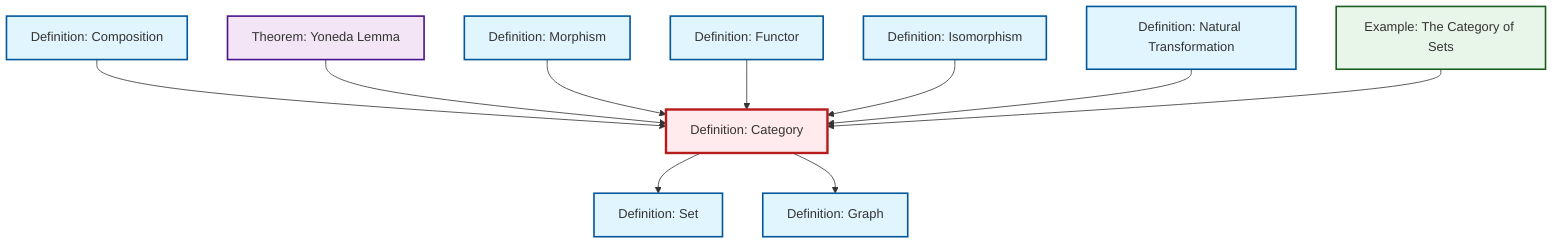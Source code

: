 graph TD
    classDef definition fill:#e1f5fe,stroke:#01579b,stroke-width:2px
    classDef theorem fill:#f3e5f5,stroke:#4a148c,stroke-width:2px
    classDef axiom fill:#fff3e0,stroke:#e65100,stroke-width:2px
    classDef example fill:#e8f5e9,stroke:#1b5e20,stroke-width:2px
    classDef current fill:#ffebee,stroke:#b71c1c,stroke-width:3px
    def-set["Definition: Set"]:::definition
    def-isomorphism["Definition: Isomorphism"]:::definition
    def-morphism["Definition: Morphism"]:::definition
    def-category["Definition: Category"]:::definition
    def-graph["Definition: Graph"]:::definition
    def-composition["Definition: Composition"]:::definition
    def-functor["Definition: Functor"]:::definition
    thm-yoneda["Theorem: Yoneda Lemma"]:::theorem
    def-natural-transformation["Definition: Natural Transformation"]:::definition
    ex-set-category["Example: The Category of Sets"]:::example
    def-category --> def-set
    def-composition --> def-category
    thm-yoneda --> def-category
    def-morphism --> def-category
    def-functor --> def-category
    def-isomorphism --> def-category
    def-category --> def-graph
    def-natural-transformation --> def-category
    ex-set-category --> def-category
    class def-category current